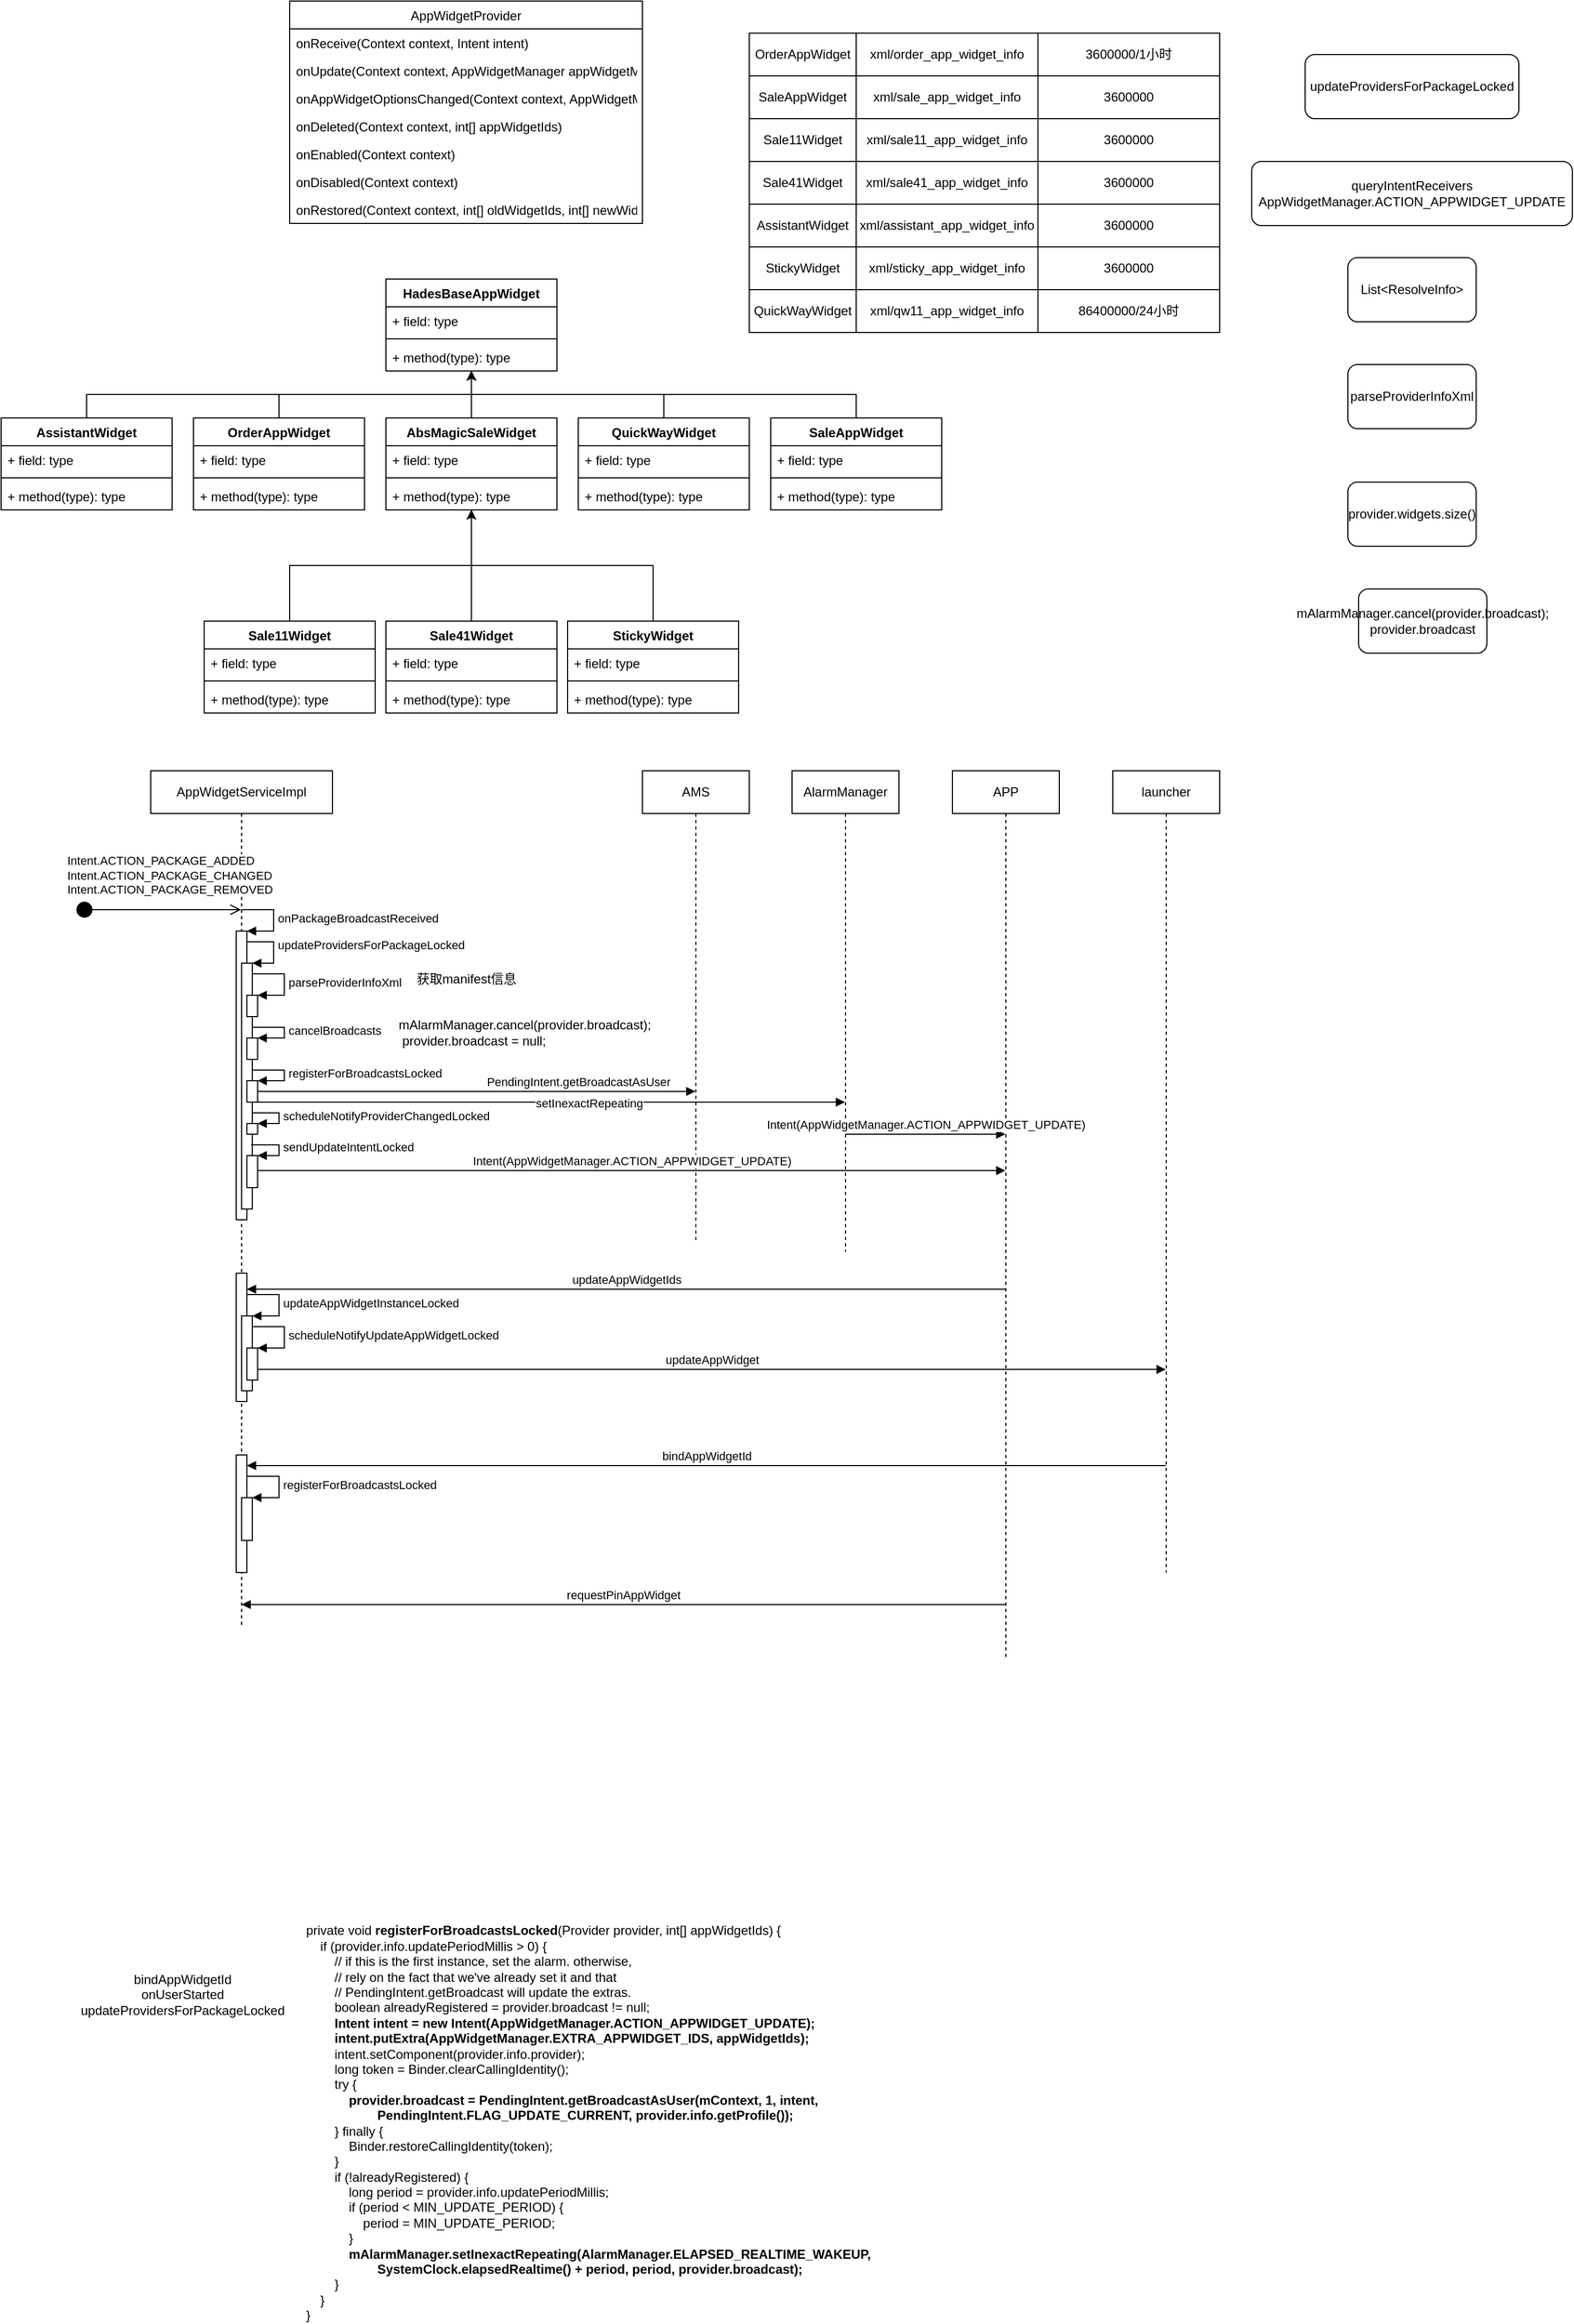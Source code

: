 <mxfile version="20.3.3" type="github">
  <diagram id="xcQuriU0oQv12EpbVyYx" name="Page-1">
    <mxGraphModel dx="830" dy="768" grid="1" gridSize="10" guides="1" tooltips="1" connect="1" arrows="1" fold="1" page="1" pageScale="1" pageWidth="850" pageHeight="1100" math="0" shadow="0">
      <root>
        <mxCell id="0" />
        <mxCell id="1" parent="0" />
        <mxCell id="ZXUftcu4xDOtaX3n_nfg-2" value="HadesBaseAppWidget" style="swimlane;fontStyle=1;align=center;verticalAlign=top;childLayout=stackLayout;horizontal=1;startSize=26;horizontalStack=0;resizeParent=1;resizeParentMax=0;resizeLast=0;collapsible=1;marginBottom=0;" parent="1" vertex="1">
          <mxGeometry x="360" y="310" width="160" height="86" as="geometry" />
        </mxCell>
        <mxCell id="ZXUftcu4xDOtaX3n_nfg-3" value="+ field: type" style="text;strokeColor=none;fillColor=none;align=left;verticalAlign=top;spacingLeft=4;spacingRight=4;overflow=hidden;rotatable=0;points=[[0,0.5],[1,0.5]];portConstraint=eastwest;" parent="ZXUftcu4xDOtaX3n_nfg-2" vertex="1">
          <mxGeometry y="26" width="160" height="26" as="geometry" />
        </mxCell>
        <mxCell id="ZXUftcu4xDOtaX3n_nfg-4" value="" style="line;strokeWidth=1;fillColor=none;align=left;verticalAlign=middle;spacingTop=-1;spacingLeft=3;spacingRight=3;rotatable=0;labelPosition=right;points=[];portConstraint=eastwest;strokeColor=inherit;" parent="ZXUftcu4xDOtaX3n_nfg-2" vertex="1">
          <mxGeometry y="52" width="160" height="8" as="geometry" />
        </mxCell>
        <mxCell id="ZXUftcu4xDOtaX3n_nfg-5" value="+ method(type): type" style="text;strokeColor=none;fillColor=none;align=left;verticalAlign=top;spacingLeft=4;spacingRight=4;overflow=hidden;rotatable=0;points=[[0,0.5],[1,0.5]];portConstraint=eastwest;" parent="ZXUftcu4xDOtaX3n_nfg-2" vertex="1">
          <mxGeometry y="60" width="160" height="26" as="geometry" />
        </mxCell>
        <mxCell id="ZXUftcu4xDOtaX3n_nfg-12" value="AppWidgetProvider" style="swimlane;fontStyle=0;childLayout=stackLayout;horizontal=1;startSize=26;fillColor=none;horizontalStack=0;resizeParent=1;resizeParentMax=0;resizeLast=0;collapsible=1;marginBottom=0;" parent="1" vertex="1">
          <mxGeometry x="270" y="50" width="330" height="208" as="geometry" />
        </mxCell>
        <mxCell id="ZXUftcu4xDOtaX3n_nfg-13" value="onReceive(Context context, Intent intent)" style="text;strokeColor=none;fillColor=none;align=left;verticalAlign=top;spacingLeft=4;spacingRight=4;overflow=hidden;rotatable=0;points=[[0,0.5],[1,0.5]];portConstraint=eastwest;" parent="ZXUftcu4xDOtaX3n_nfg-12" vertex="1">
          <mxGeometry y="26" width="330" height="26" as="geometry" />
        </mxCell>
        <mxCell id="ZXUftcu4xDOtaX3n_nfg-14" value="onUpdate(Context context, AppWidgetManager appWidgetManager, int[] appWidgetIds)" style="text;strokeColor=none;fillColor=none;align=left;verticalAlign=top;spacingLeft=4;spacingRight=4;overflow=hidden;rotatable=0;points=[[0,0.5],[1,0.5]];portConstraint=eastwest;" parent="ZXUftcu4xDOtaX3n_nfg-12" vertex="1">
          <mxGeometry y="52" width="330" height="26" as="geometry" />
        </mxCell>
        <mxCell id="ZXUftcu4xDOtaX3n_nfg-15" value="onAppWidgetOptionsChanged(Context context, AppWidgetManager appWidgetManager, int appWidgetId, Bundle newOptions)" style="text;strokeColor=none;fillColor=none;align=left;verticalAlign=top;spacingLeft=4;spacingRight=4;overflow=hidden;rotatable=0;points=[[0,0.5],[1,0.5]];portConstraint=eastwest;" parent="ZXUftcu4xDOtaX3n_nfg-12" vertex="1">
          <mxGeometry y="78" width="330" height="26" as="geometry" />
        </mxCell>
        <mxCell id="ZXUftcu4xDOtaX3n_nfg-16" value="onDeleted(Context context, int[] appWidgetIds)" style="text;strokeColor=none;fillColor=none;align=left;verticalAlign=top;spacingLeft=4;spacingRight=4;overflow=hidden;rotatable=0;points=[[0,0.5],[1,0.5]];portConstraint=eastwest;" parent="ZXUftcu4xDOtaX3n_nfg-12" vertex="1">
          <mxGeometry y="104" width="330" height="26" as="geometry" />
        </mxCell>
        <mxCell id="ZXUftcu4xDOtaX3n_nfg-17" value="onEnabled(Context context)" style="text;strokeColor=none;fillColor=none;align=left;verticalAlign=top;spacingLeft=4;spacingRight=4;overflow=hidden;rotatable=0;points=[[0,0.5],[1,0.5]];portConstraint=eastwest;" parent="ZXUftcu4xDOtaX3n_nfg-12" vertex="1">
          <mxGeometry y="130" width="330" height="26" as="geometry" />
        </mxCell>
        <mxCell id="ZXUftcu4xDOtaX3n_nfg-18" value="onDisabled(Context context)" style="text;strokeColor=none;fillColor=none;align=left;verticalAlign=top;spacingLeft=4;spacingRight=4;overflow=hidden;rotatable=0;points=[[0,0.5],[1,0.5]];portConstraint=eastwest;" parent="ZXUftcu4xDOtaX3n_nfg-12" vertex="1">
          <mxGeometry y="156" width="330" height="26" as="geometry" />
        </mxCell>
        <mxCell id="ZXUftcu4xDOtaX3n_nfg-19" value="onRestored(Context context, int[] oldWidgetIds, int[] newWidgetIds)" style="text;strokeColor=none;fillColor=none;align=left;verticalAlign=top;spacingLeft=4;spacingRight=4;overflow=hidden;rotatable=0;points=[[0,0.5],[1,0.5]];portConstraint=eastwest;" parent="ZXUftcu4xDOtaX3n_nfg-12" vertex="1">
          <mxGeometry y="182" width="330" height="26" as="geometry" />
        </mxCell>
        <mxCell id="ZXUftcu4xDOtaX3n_nfg-60" style="edgeStyle=orthogonalEdgeStyle;rounded=0;orthogonalLoop=1;jettySize=auto;html=1;exitX=0.5;exitY=0;exitDx=0;exitDy=0;" parent="1" source="ZXUftcu4xDOtaX3n_nfg-20" target="ZXUftcu4xDOtaX3n_nfg-2" edge="1">
          <mxGeometry relative="1" as="geometry" />
        </mxCell>
        <mxCell id="ZXUftcu4xDOtaX3n_nfg-20" value="AbsMagicSaleWidget" style="swimlane;fontStyle=1;align=center;verticalAlign=top;childLayout=stackLayout;horizontal=1;startSize=26;horizontalStack=0;resizeParent=1;resizeParentMax=0;resizeLast=0;collapsible=1;marginBottom=0;" parent="1" vertex="1">
          <mxGeometry x="360" y="440" width="160" height="86" as="geometry" />
        </mxCell>
        <mxCell id="ZXUftcu4xDOtaX3n_nfg-21" value="+ field: type" style="text;strokeColor=none;fillColor=none;align=left;verticalAlign=top;spacingLeft=4;spacingRight=4;overflow=hidden;rotatable=0;points=[[0,0.5],[1,0.5]];portConstraint=eastwest;" parent="ZXUftcu4xDOtaX3n_nfg-20" vertex="1">
          <mxGeometry y="26" width="160" height="26" as="geometry" />
        </mxCell>
        <mxCell id="ZXUftcu4xDOtaX3n_nfg-22" value="" style="line;strokeWidth=1;fillColor=none;align=left;verticalAlign=middle;spacingTop=-1;spacingLeft=3;spacingRight=3;rotatable=0;labelPosition=right;points=[];portConstraint=eastwest;strokeColor=inherit;" parent="ZXUftcu4xDOtaX3n_nfg-20" vertex="1">
          <mxGeometry y="52" width="160" height="8" as="geometry" />
        </mxCell>
        <mxCell id="ZXUftcu4xDOtaX3n_nfg-23" value="+ method(type): type" style="text;strokeColor=none;fillColor=none;align=left;verticalAlign=top;spacingLeft=4;spacingRight=4;overflow=hidden;rotatable=0;points=[[0,0.5],[1,0.5]];portConstraint=eastwest;" parent="ZXUftcu4xDOtaX3n_nfg-20" vertex="1">
          <mxGeometry y="60" width="160" height="26" as="geometry" />
        </mxCell>
        <mxCell id="ZXUftcu4xDOtaX3n_nfg-100" style="edgeStyle=orthogonalEdgeStyle;rounded=0;orthogonalLoop=1;jettySize=auto;html=1;exitX=0.5;exitY=0;exitDx=0;exitDy=0;" parent="1" source="ZXUftcu4xDOtaX3n_nfg-24" target="ZXUftcu4xDOtaX3n_nfg-2" edge="1">
          <mxGeometry relative="1" as="geometry" />
        </mxCell>
        <mxCell id="ZXUftcu4xDOtaX3n_nfg-24" value="AssistantWidget" style="swimlane;fontStyle=1;align=center;verticalAlign=top;childLayout=stackLayout;horizontal=1;startSize=26;horizontalStack=0;resizeParent=1;resizeParentMax=0;resizeLast=0;collapsible=1;marginBottom=0;" parent="1" vertex="1">
          <mxGeometry y="440" width="160" height="86" as="geometry" />
        </mxCell>
        <mxCell id="ZXUftcu4xDOtaX3n_nfg-25" value="+ field: type" style="text;strokeColor=none;fillColor=none;align=left;verticalAlign=top;spacingLeft=4;spacingRight=4;overflow=hidden;rotatable=0;points=[[0,0.5],[1,0.5]];portConstraint=eastwest;" parent="ZXUftcu4xDOtaX3n_nfg-24" vertex="1">
          <mxGeometry y="26" width="160" height="26" as="geometry" />
        </mxCell>
        <mxCell id="ZXUftcu4xDOtaX3n_nfg-26" value="" style="line;strokeWidth=1;fillColor=none;align=left;verticalAlign=middle;spacingTop=-1;spacingLeft=3;spacingRight=3;rotatable=0;labelPosition=right;points=[];portConstraint=eastwest;strokeColor=inherit;" parent="ZXUftcu4xDOtaX3n_nfg-24" vertex="1">
          <mxGeometry y="52" width="160" height="8" as="geometry" />
        </mxCell>
        <mxCell id="ZXUftcu4xDOtaX3n_nfg-27" value="+ method(type): type" style="text;strokeColor=none;fillColor=none;align=left;verticalAlign=top;spacingLeft=4;spacingRight=4;overflow=hidden;rotatable=0;points=[[0,0.5],[1,0.5]];portConstraint=eastwest;" parent="ZXUftcu4xDOtaX3n_nfg-24" vertex="1">
          <mxGeometry y="60" width="160" height="26" as="geometry" />
        </mxCell>
        <mxCell id="ZXUftcu4xDOtaX3n_nfg-99" style="edgeStyle=orthogonalEdgeStyle;rounded=0;orthogonalLoop=1;jettySize=auto;html=1;exitX=0.5;exitY=0;exitDx=0;exitDy=0;" parent="1" source="ZXUftcu4xDOtaX3n_nfg-28" target="ZXUftcu4xDOtaX3n_nfg-2" edge="1">
          <mxGeometry relative="1" as="geometry" />
        </mxCell>
        <mxCell id="ZXUftcu4xDOtaX3n_nfg-28" value="OrderAppWidget" style="swimlane;fontStyle=1;align=center;verticalAlign=top;childLayout=stackLayout;horizontal=1;startSize=26;horizontalStack=0;resizeParent=1;resizeParentMax=0;resizeLast=0;collapsible=1;marginBottom=0;" parent="1" vertex="1">
          <mxGeometry x="180" y="440" width="160" height="86" as="geometry" />
        </mxCell>
        <mxCell id="ZXUftcu4xDOtaX3n_nfg-29" value="+ field: type" style="text;strokeColor=none;fillColor=none;align=left;verticalAlign=top;spacingLeft=4;spacingRight=4;overflow=hidden;rotatable=0;points=[[0,0.5],[1,0.5]];portConstraint=eastwest;" parent="ZXUftcu4xDOtaX3n_nfg-28" vertex="1">
          <mxGeometry y="26" width="160" height="26" as="geometry" />
        </mxCell>
        <mxCell id="ZXUftcu4xDOtaX3n_nfg-30" value="" style="line;strokeWidth=1;fillColor=none;align=left;verticalAlign=middle;spacingTop=-1;spacingLeft=3;spacingRight=3;rotatable=0;labelPosition=right;points=[];portConstraint=eastwest;strokeColor=inherit;" parent="ZXUftcu4xDOtaX3n_nfg-28" vertex="1">
          <mxGeometry y="52" width="160" height="8" as="geometry" />
        </mxCell>
        <mxCell id="ZXUftcu4xDOtaX3n_nfg-31" value="+ method(type): type" style="text;strokeColor=none;fillColor=none;align=left;verticalAlign=top;spacingLeft=4;spacingRight=4;overflow=hidden;rotatable=0;points=[[0,0.5],[1,0.5]];portConstraint=eastwest;" parent="ZXUftcu4xDOtaX3n_nfg-28" vertex="1">
          <mxGeometry y="60" width="160" height="26" as="geometry" />
        </mxCell>
        <mxCell id="ZXUftcu4xDOtaX3n_nfg-101" style="edgeStyle=orthogonalEdgeStyle;rounded=0;orthogonalLoop=1;jettySize=auto;html=1;exitX=0.5;exitY=0;exitDx=0;exitDy=0;" parent="1" source="ZXUftcu4xDOtaX3n_nfg-32" target="ZXUftcu4xDOtaX3n_nfg-2" edge="1">
          <mxGeometry relative="1" as="geometry" />
        </mxCell>
        <mxCell id="ZXUftcu4xDOtaX3n_nfg-32" value="QuickWayWidget" style="swimlane;fontStyle=1;align=center;verticalAlign=top;childLayout=stackLayout;horizontal=1;startSize=26;horizontalStack=0;resizeParent=1;resizeParentMax=0;resizeLast=0;collapsible=1;marginBottom=0;" parent="1" vertex="1">
          <mxGeometry x="540" y="440" width="160" height="86" as="geometry" />
        </mxCell>
        <mxCell id="ZXUftcu4xDOtaX3n_nfg-33" value="+ field: type" style="text;strokeColor=none;fillColor=none;align=left;verticalAlign=top;spacingLeft=4;spacingRight=4;overflow=hidden;rotatable=0;points=[[0,0.5],[1,0.5]];portConstraint=eastwest;" parent="ZXUftcu4xDOtaX3n_nfg-32" vertex="1">
          <mxGeometry y="26" width="160" height="26" as="geometry" />
        </mxCell>
        <mxCell id="ZXUftcu4xDOtaX3n_nfg-34" value="" style="line;strokeWidth=1;fillColor=none;align=left;verticalAlign=middle;spacingTop=-1;spacingLeft=3;spacingRight=3;rotatable=0;labelPosition=right;points=[];portConstraint=eastwest;strokeColor=inherit;" parent="ZXUftcu4xDOtaX3n_nfg-32" vertex="1">
          <mxGeometry y="52" width="160" height="8" as="geometry" />
        </mxCell>
        <mxCell id="ZXUftcu4xDOtaX3n_nfg-35" value="+ method(type): type" style="text;strokeColor=none;fillColor=none;align=left;verticalAlign=top;spacingLeft=4;spacingRight=4;overflow=hidden;rotatable=0;points=[[0,0.5],[1,0.5]];portConstraint=eastwest;" parent="ZXUftcu4xDOtaX3n_nfg-32" vertex="1">
          <mxGeometry y="60" width="160" height="26" as="geometry" />
        </mxCell>
        <mxCell id="ZXUftcu4xDOtaX3n_nfg-56" style="edgeStyle=orthogonalEdgeStyle;rounded=0;orthogonalLoop=1;jettySize=auto;html=1;exitX=0.5;exitY=0;exitDx=0;exitDy=0;" parent="1" source="ZXUftcu4xDOtaX3n_nfg-36" target="ZXUftcu4xDOtaX3n_nfg-20" edge="1">
          <mxGeometry relative="1" as="geometry" />
        </mxCell>
        <mxCell id="ZXUftcu4xDOtaX3n_nfg-36" value="Sale11Widget" style="swimlane;fontStyle=1;align=center;verticalAlign=top;childLayout=stackLayout;horizontal=1;startSize=26;horizontalStack=0;resizeParent=1;resizeParentMax=0;resizeLast=0;collapsible=1;marginBottom=0;" parent="1" vertex="1">
          <mxGeometry x="190" y="630" width="160" height="86" as="geometry" />
        </mxCell>
        <mxCell id="ZXUftcu4xDOtaX3n_nfg-37" value="+ field: type" style="text;strokeColor=none;fillColor=none;align=left;verticalAlign=top;spacingLeft=4;spacingRight=4;overflow=hidden;rotatable=0;points=[[0,0.5],[1,0.5]];portConstraint=eastwest;" parent="ZXUftcu4xDOtaX3n_nfg-36" vertex="1">
          <mxGeometry y="26" width="160" height="26" as="geometry" />
        </mxCell>
        <mxCell id="ZXUftcu4xDOtaX3n_nfg-38" value="" style="line;strokeWidth=1;fillColor=none;align=left;verticalAlign=middle;spacingTop=-1;spacingLeft=3;spacingRight=3;rotatable=0;labelPosition=right;points=[];portConstraint=eastwest;strokeColor=inherit;" parent="ZXUftcu4xDOtaX3n_nfg-36" vertex="1">
          <mxGeometry y="52" width="160" height="8" as="geometry" />
        </mxCell>
        <mxCell id="ZXUftcu4xDOtaX3n_nfg-39" value="+ method(type): type" style="text;strokeColor=none;fillColor=none;align=left;verticalAlign=top;spacingLeft=4;spacingRight=4;overflow=hidden;rotatable=0;points=[[0,0.5],[1,0.5]];portConstraint=eastwest;" parent="ZXUftcu4xDOtaX3n_nfg-36" vertex="1">
          <mxGeometry y="60" width="160" height="26" as="geometry" />
        </mxCell>
        <mxCell id="ZXUftcu4xDOtaX3n_nfg-58" style="edgeStyle=orthogonalEdgeStyle;rounded=0;orthogonalLoop=1;jettySize=auto;html=1;exitX=0.5;exitY=0;exitDx=0;exitDy=0;" parent="1" source="ZXUftcu4xDOtaX3n_nfg-44" target="ZXUftcu4xDOtaX3n_nfg-20" edge="1">
          <mxGeometry relative="1" as="geometry" />
        </mxCell>
        <mxCell id="ZXUftcu4xDOtaX3n_nfg-44" value="Sale41Widget" style="swimlane;fontStyle=1;align=center;verticalAlign=top;childLayout=stackLayout;horizontal=1;startSize=26;horizontalStack=0;resizeParent=1;resizeParentMax=0;resizeLast=0;collapsible=1;marginBottom=0;" parent="1" vertex="1">
          <mxGeometry x="360" y="630" width="160" height="86" as="geometry" />
        </mxCell>
        <mxCell id="ZXUftcu4xDOtaX3n_nfg-45" value="+ field: type" style="text;strokeColor=none;fillColor=none;align=left;verticalAlign=top;spacingLeft=4;spacingRight=4;overflow=hidden;rotatable=0;points=[[0,0.5],[1,0.5]];portConstraint=eastwest;" parent="ZXUftcu4xDOtaX3n_nfg-44" vertex="1">
          <mxGeometry y="26" width="160" height="26" as="geometry" />
        </mxCell>
        <mxCell id="ZXUftcu4xDOtaX3n_nfg-46" value="" style="line;strokeWidth=1;fillColor=none;align=left;verticalAlign=middle;spacingTop=-1;spacingLeft=3;spacingRight=3;rotatable=0;labelPosition=right;points=[];portConstraint=eastwest;strokeColor=inherit;" parent="ZXUftcu4xDOtaX3n_nfg-44" vertex="1">
          <mxGeometry y="52" width="160" height="8" as="geometry" />
        </mxCell>
        <mxCell id="ZXUftcu4xDOtaX3n_nfg-47" value="+ method(type): type" style="text;strokeColor=none;fillColor=none;align=left;verticalAlign=top;spacingLeft=4;spacingRight=4;overflow=hidden;rotatable=0;points=[[0,0.5],[1,0.5]];portConstraint=eastwest;" parent="ZXUftcu4xDOtaX3n_nfg-44" vertex="1">
          <mxGeometry y="60" width="160" height="26" as="geometry" />
        </mxCell>
        <mxCell id="ZXUftcu4xDOtaX3n_nfg-102" style="edgeStyle=orthogonalEdgeStyle;rounded=0;orthogonalLoop=1;jettySize=auto;html=1;exitX=0.5;exitY=0;exitDx=0;exitDy=0;" parent="1" source="ZXUftcu4xDOtaX3n_nfg-48" target="ZXUftcu4xDOtaX3n_nfg-2" edge="1">
          <mxGeometry relative="1" as="geometry" />
        </mxCell>
        <mxCell id="ZXUftcu4xDOtaX3n_nfg-48" value="SaleAppWidget" style="swimlane;fontStyle=1;align=center;verticalAlign=top;childLayout=stackLayout;horizontal=1;startSize=26;horizontalStack=0;resizeParent=1;resizeParentMax=0;resizeLast=0;collapsible=1;marginBottom=0;" parent="1" vertex="1">
          <mxGeometry x="720" y="440" width="160" height="86" as="geometry" />
        </mxCell>
        <mxCell id="ZXUftcu4xDOtaX3n_nfg-49" value="+ field: type" style="text;strokeColor=none;fillColor=none;align=left;verticalAlign=top;spacingLeft=4;spacingRight=4;overflow=hidden;rotatable=0;points=[[0,0.5],[1,0.5]];portConstraint=eastwest;" parent="ZXUftcu4xDOtaX3n_nfg-48" vertex="1">
          <mxGeometry y="26" width="160" height="26" as="geometry" />
        </mxCell>
        <mxCell id="ZXUftcu4xDOtaX3n_nfg-50" value="" style="line;strokeWidth=1;fillColor=none;align=left;verticalAlign=middle;spacingTop=-1;spacingLeft=3;spacingRight=3;rotatable=0;labelPosition=right;points=[];portConstraint=eastwest;strokeColor=inherit;" parent="ZXUftcu4xDOtaX3n_nfg-48" vertex="1">
          <mxGeometry y="52" width="160" height="8" as="geometry" />
        </mxCell>
        <mxCell id="ZXUftcu4xDOtaX3n_nfg-51" value="+ method(type): type" style="text;strokeColor=none;fillColor=none;align=left;verticalAlign=top;spacingLeft=4;spacingRight=4;overflow=hidden;rotatable=0;points=[[0,0.5],[1,0.5]];portConstraint=eastwest;" parent="ZXUftcu4xDOtaX3n_nfg-48" vertex="1">
          <mxGeometry y="60" width="160" height="26" as="geometry" />
        </mxCell>
        <mxCell id="ZXUftcu4xDOtaX3n_nfg-59" style="edgeStyle=orthogonalEdgeStyle;rounded=0;orthogonalLoop=1;jettySize=auto;html=1;exitX=0.5;exitY=0;exitDx=0;exitDy=0;" parent="1" source="ZXUftcu4xDOtaX3n_nfg-52" target="ZXUftcu4xDOtaX3n_nfg-20" edge="1">
          <mxGeometry relative="1" as="geometry" />
        </mxCell>
        <mxCell id="ZXUftcu4xDOtaX3n_nfg-52" value="StickyWidget" style="swimlane;fontStyle=1;align=center;verticalAlign=top;childLayout=stackLayout;horizontal=1;startSize=26;horizontalStack=0;resizeParent=1;resizeParentMax=0;resizeLast=0;collapsible=1;marginBottom=0;" parent="1" vertex="1">
          <mxGeometry x="530" y="630" width="160" height="86" as="geometry" />
        </mxCell>
        <mxCell id="ZXUftcu4xDOtaX3n_nfg-53" value="+ field: type" style="text;strokeColor=none;fillColor=none;align=left;verticalAlign=top;spacingLeft=4;spacingRight=4;overflow=hidden;rotatable=0;points=[[0,0.5],[1,0.5]];portConstraint=eastwest;" parent="ZXUftcu4xDOtaX3n_nfg-52" vertex="1">
          <mxGeometry y="26" width="160" height="26" as="geometry" />
        </mxCell>
        <mxCell id="ZXUftcu4xDOtaX3n_nfg-54" value="" style="line;strokeWidth=1;fillColor=none;align=left;verticalAlign=middle;spacingTop=-1;spacingLeft=3;spacingRight=3;rotatable=0;labelPosition=right;points=[];portConstraint=eastwest;strokeColor=inherit;" parent="ZXUftcu4xDOtaX3n_nfg-52" vertex="1">
          <mxGeometry y="52" width="160" height="8" as="geometry" />
        </mxCell>
        <mxCell id="ZXUftcu4xDOtaX3n_nfg-55" value="+ method(type): type" style="text;strokeColor=none;fillColor=none;align=left;verticalAlign=top;spacingLeft=4;spacingRight=4;overflow=hidden;rotatable=0;points=[[0,0.5],[1,0.5]];portConstraint=eastwest;" parent="ZXUftcu4xDOtaX3n_nfg-52" vertex="1">
          <mxGeometry y="60" width="160" height="26" as="geometry" />
        </mxCell>
        <mxCell id="ZXUftcu4xDOtaX3n_nfg-61" value="" style="shape=table;html=1;whiteSpace=wrap;startSize=0;container=1;collapsible=0;childLayout=tableLayout;" parent="1" vertex="1">
          <mxGeometry x="700" y="80" width="440" height="280" as="geometry" />
        </mxCell>
        <mxCell id="ZXUftcu4xDOtaX3n_nfg-62" value="" style="shape=tableRow;horizontal=0;startSize=0;swimlaneHead=0;swimlaneBody=0;top=0;left=0;bottom=0;right=0;collapsible=0;dropTarget=0;fillColor=none;points=[[0,0.5],[1,0.5]];portConstraint=eastwest;" parent="ZXUftcu4xDOtaX3n_nfg-61" vertex="1">
          <mxGeometry width="440" height="40" as="geometry" />
        </mxCell>
        <mxCell id="ZXUftcu4xDOtaX3n_nfg-63" value="OrderAppWidget" style="shape=partialRectangle;html=1;whiteSpace=wrap;connectable=0;fillColor=none;top=0;left=0;bottom=0;right=0;overflow=hidden;" parent="ZXUftcu4xDOtaX3n_nfg-62" vertex="1">
          <mxGeometry width="100" height="40" as="geometry">
            <mxRectangle width="100" height="40" as="alternateBounds" />
          </mxGeometry>
        </mxCell>
        <mxCell id="ZXUftcu4xDOtaX3n_nfg-64" value="xml/order_app_widget_info" style="shape=partialRectangle;html=1;whiteSpace=wrap;connectable=0;fillColor=none;top=0;left=0;bottom=0;right=0;overflow=hidden;" parent="ZXUftcu4xDOtaX3n_nfg-62" vertex="1">
          <mxGeometry x="100" width="170" height="40" as="geometry">
            <mxRectangle width="170" height="40" as="alternateBounds" />
          </mxGeometry>
        </mxCell>
        <mxCell id="ZXUftcu4xDOtaX3n_nfg-103" value="3600000/1小时" style="shape=partialRectangle;html=1;whiteSpace=wrap;connectable=0;fillColor=none;top=0;left=0;bottom=0;right=0;overflow=hidden;" parent="ZXUftcu4xDOtaX3n_nfg-62" vertex="1">
          <mxGeometry x="270" width="170" height="40" as="geometry">
            <mxRectangle width="170" height="40" as="alternateBounds" />
          </mxGeometry>
        </mxCell>
        <mxCell id="ZXUftcu4xDOtaX3n_nfg-66" value="" style="shape=tableRow;horizontal=0;startSize=0;swimlaneHead=0;swimlaneBody=0;top=0;left=0;bottom=0;right=0;collapsible=0;dropTarget=0;fillColor=none;points=[[0,0.5],[1,0.5]];portConstraint=eastwest;" parent="ZXUftcu4xDOtaX3n_nfg-61" vertex="1">
          <mxGeometry y="40" width="440" height="40" as="geometry" />
        </mxCell>
        <mxCell id="ZXUftcu4xDOtaX3n_nfg-67" value="SaleAppWidget" style="shape=partialRectangle;html=1;whiteSpace=wrap;connectable=0;fillColor=none;top=0;left=0;bottom=0;right=0;overflow=hidden;" parent="ZXUftcu4xDOtaX3n_nfg-66" vertex="1">
          <mxGeometry width="100" height="40" as="geometry">
            <mxRectangle width="100" height="40" as="alternateBounds" />
          </mxGeometry>
        </mxCell>
        <mxCell id="ZXUftcu4xDOtaX3n_nfg-68" value="xml/sale_app_widget_info" style="shape=partialRectangle;html=1;whiteSpace=wrap;connectable=0;fillColor=none;top=0;left=0;bottom=0;right=0;overflow=hidden;" parent="ZXUftcu4xDOtaX3n_nfg-66" vertex="1">
          <mxGeometry x="100" width="170" height="40" as="geometry">
            <mxRectangle width="170" height="40" as="alternateBounds" />
          </mxGeometry>
        </mxCell>
        <mxCell id="ZXUftcu4xDOtaX3n_nfg-104" value="3600000" style="shape=partialRectangle;html=1;whiteSpace=wrap;connectable=0;fillColor=none;top=0;left=0;bottom=0;right=0;overflow=hidden;" parent="ZXUftcu4xDOtaX3n_nfg-66" vertex="1">
          <mxGeometry x="270" width="170" height="40" as="geometry">
            <mxRectangle width="170" height="40" as="alternateBounds" />
          </mxGeometry>
        </mxCell>
        <mxCell id="ZXUftcu4xDOtaX3n_nfg-70" value="" style="shape=tableRow;horizontal=0;startSize=0;swimlaneHead=0;swimlaneBody=0;top=0;left=0;bottom=0;right=0;collapsible=0;dropTarget=0;fillColor=none;points=[[0,0.5],[1,0.5]];portConstraint=eastwest;" parent="ZXUftcu4xDOtaX3n_nfg-61" vertex="1">
          <mxGeometry y="80" width="440" height="40" as="geometry" />
        </mxCell>
        <mxCell id="ZXUftcu4xDOtaX3n_nfg-71" value="Sale11Widget" style="shape=partialRectangle;html=1;whiteSpace=wrap;connectable=0;fillColor=none;top=0;left=0;bottom=0;right=0;overflow=hidden;" parent="ZXUftcu4xDOtaX3n_nfg-70" vertex="1">
          <mxGeometry width="100" height="40" as="geometry">
            <mxRectangle width="100" height="40" as="alternateBounds" />
          </mxGeometry>
        </mxCell>
        <mxCell id="ZXUftcu4xDOtaX3n_nfg-72" value="xml/sale11_app_widget_info" style="shape=partialRectangle;html=1;whiteSpace=wrap;connectable=0;fillColor=none;top=0;left=0;bottom=0;right=0;overflow=hidden;" parent="ZXUftcu4xDOtaX3n_nfg-70" vertex="1">
          <mxGeometry x="100" width="170" height="40" as="geometry">
            <mxRectangle width="170" height="40" as="alternateBounds" />
          </mxGeometry>
        </mxCell>
        <mxCell id="ZXUftcu4xDOtaX3n_nfg-105" value="3600000" style="shape=partialRectangle;html=1;whiteSpace=wrap;connectable=0;fillColor=none;top=0;left=0;bottom=0;right=0;overflow=hidden;" parent="ZXUftcu4xDOtaX3n_nfg-70" vertex="1">
          <mxGeometry x="270" width="170" height="40" as="geometry">
            <mxRectangle width="170" height="40" as="alternateBounds" />
          </mxGeometry>
        </mxCell>
        <mxCell id="ZXUftcu4xDOtaX3n_nfg-87" style="shape=tableRow;horizontal=0;startSize=0;swimlaneHead=0;swimlaneBody=0;top=0;left=0;bottom=0;right=0;collapsible=0;dropTarget=0;fillColor=none;points=[[0,0.5],[1,0.5]];portConstraint=eastwest;" parent="ZXUftcu4xDOtaX3n_nfg-61" vertex="1">
          <mxGeometry y="120" width="440" height="40" as="geometry" />
        </mxCell>
        <mxCell id="ZXUftcu4xDOtaX3n_nfg-88" value="Sale41Widget" style="shape=partialRectangle;html=1;whiteSpace=wrap;connectable=0;fillColor=none;top=0;left=0;bottom=0;right=0;overflow=hidden;" parent="ZXUftcu4xDOtaX3n_nfg-87" vertex="1">
          <mxGeometry width="100" height="40" as="geometry">
            <mxRectangle width="100" height="40" as="alternateBounds" />
          </mxGeometry>
        </mxCell>
        <mxCell id="ZXUftcu4xDOtaX3n_nfg-89" value="xml/sale41_app_widget_info" style="shape=partialRectangle;html=1;whiteSpace=wrap;connectable=0;fillColor=none;top=0;left=0;bottom=0;right=0;overflow=hidden;" parent="ZXUftcu4xDOtaX3n_nfg-87" vertex="1">
          <mxGeometry x="100" width="170" height="40" as="geometry">
            <mxRectangle width="170" height="40" as="alternateBounds" />
          </mxGeometry>
        </mxCell>
        <mxCell id="ZXUftcu4xDOtaX3n_nfg-106" value="3600000" style="shape=partialRectangle;html=1;whiteSpace=wrap;connectable=0;fillColor=none;top=0;left=0;bottom=0;right=0;overflow=hidden;" parent="ZXUftcu4xDOtaX3n_nfg-87" vertex="1">
          <mxGeometry x="270" width="170" height="40" as="geometry">
            <mxRectangle width="170" height="40" as="alternateBounds" />
          </mxGeometry>
        </mxCell>
        <mxCell id="ZXUftcu4xDOtaX3n_nfg-90" style="shape=tableRow;horizontal=0;startSize=0;swimlaneHead=0;swimlaneBody=0;top=0;left=0;bottom=0;right=0;collapsible=0;dropTarget=0;fillColor=none;points=[[0,0.5],[1,0.5]];portConstraint=eastwest;" parent="ZXUftcu4xDOtaX3n_nfg-61" vertex="1">
          <mxGeometry y="160" width="440" height="40" as="geometry" />
        </mxCell>
        <mxCell id="ZXUftcu4xDOtaX3n_nfg-91" value="AssistantWidget" style="shape=partialRectangle;html=1;whiteSpace=wrap;connectable=0;fillColor=none;top=0;left=0;bottom=0;right=0;overflow=hidden;" parent="ZXUftcu4xDOtaX3n_nfg-90" vertex="1">
          <mxGeometry width="100" height="40" as="geometry">
            <mxRectangle width="100" height="40" as="alternateBounds" />
          </mxGeometry>
        </mxCell>
        <mxCell id="ZXUftcu4xDOtaX3n_nfg-92" value="xml/assistant_app_widget_info" style="shape=partialRectangle;html=1;whiteSpace=wrap;connectable=0;fillColor=none;top=0;left=0;bottom=0;right=0;overflow=hidden;" parent="ZXUftcu4xDOtaX3n_nfg-90" vertex="1">
          <mxGeometry x="100" width="170" height="40" as="geometry">
            <mxRectangle width="170" height="40" as="alternateBounds" />
          </mxGeometry>
        </mxCell>
        <mxCell id="ZXUftcu4xDOtaX3n_nfg-107" value="3600000" style="shape=partialRectangle;html=1;whiteSpace=wrap;connectable=0;fillColor=none;top=0;left=0;bottom=0;right=0;overflow=hidden;" parent="ZXUftcu4xDOtaX3n_nfg-90" vertex="1">
          <mxGeometry x="270" width="170" height="40" as="geometry">
            <mxRectangle width="170" height="40" as="alternateBounds" />
          </mxGeometry>
        </mxCell>
        <mxCell id="ZXUftcu4xDOtaX3n_nfg-93" style="shape=tableRow;horizontal=0;startSize=0;swimlaneHead=0;swimlaneBody=0;top=0;left=0;bottom=0;right=0;collapsible=0;dropTarget=0;fillColor=none;points=[[0,0.5],[1,0.5]];portConstraint=eastwest;" parent="ZXUftcu4xDOtaX3n_nfg-61" vertex="1">
          <mxGeometry y="200" width="440" height="40" as="geometry" />
        </mxCell>
        <mxCell id="ZXUftcu4xDOtaX3n_nfg-94" value="StickyWidget" style="shape=partialRectangle;html=1;whiteSpace=wrap;connectable=0;fillColor=none;top=0;left=0;bottom=0;right=0;overflow=hidden;" parent="ZXUftcu4xDOtaX3n_nfg-93" vertex="1">
          <mxGeometry width="100" height="40" as="geometry">
            <mxRectangle width="100" height="40" as="alternateBounds" />
          </mxGeometry>
        </mxCell>
        <mxCell id="ZXUftcu4xDOtaX3n_nfg-95" value="xml/sticky_app_widget_info" style="shape=partialRectangle;html=1;whiteSpace=wrap;connectable=0;fillColor=none;top=0;left=0;bottom=0;right=0;overflow=hidden;" parent="ZXUftcu4xDOtaX3n_nfg-93" vertex="1">
          <mxGeometry x="100" width="170" height="40" as="geometry">
            <mxRectangle width="170" height="40" as="alternateBounds" />
          </mxGeometry>
        </mxCell>
        <mxCell id="ZXUftcu4xDOtaX3n_nfg-108" value="3600000" style="shape=partialRectangle;html=1;whiteSpace=wrap;connectable=0;fillColor=none;top=0;left=0;bottom=0;right=0;overflow=hidden;" parent="ZXUftcu4xDOtaX3n_nfg-93" vertex="1">
          <mxGeometry x="270" width="170" height="40" as="geometry">
            <mxRectangle width="170" height="40" as="alternateBounds" />
          </mxGeometry>
        </mxCell>
        <mxCell id="ZXUftcu4xDOtaX3n_nfg-96" style="shape=tableRow;horizontal=0;startSize=0;swimlaneHead=0;swimlaneBody=0;top=0;left=0;bottom=0;right=0;collapsible=0;dropTarget=0;fillColor=none;points=[[0,0.5],[1,0.5]];portConstraint=eastwest;" parent="ZXUftcu4xDOtaX3n_nfg-61" vertex="1">
          <mxGeometry y="240" width="440" height="40" as="geometry" />
        </mxCell>
        <mxCell id="ZXUftcu4xDOtaX3n_nfg-97" value="QuickWayWidget" style="shape=partialRectangle;html=1;whiteSpace=wrap;connectable=0;fillColor=none;top=0;left=0;bottom=0;right=0;overflow=hidden;" parent="ZXUftcu4xDOtaX3n_nfg-96" vertex="1">
          <mxGeometry width="100" height="40" as="geometry">
            <mxRectangle width="100" height="40" as="alternateBounds" />
          </mxGeometry>
        </mxCell>
        <mxCell id="ZXUftcu4xDOtaX3n_nfg-98" value="xml/qw11_app_widget_info" style="shape=partialRectangle;html=1;whiteSpace=wrap;connectable=0;fillColor=none;top=0;left=0;bottom=0;right=0;overflow=hidden;" parent="ZXUftcu4xDOtaX3n_nfg-96" vertex="1">
          <mxGeometry x="100" width="170" height="40" as="geometry">
            <mxRectangle width="170" height="40" as="alternateBounds" />
          </mxGeometry>
        </mxCell>
        <mxCell id="ZXUftcu4xDOtaX3n_nfg-109" value="86400000/24小时" style="shape=partialRectangle;html=1;whiteSpace=wrap;connectable=0;fillColor=none;top=0;left=0;bottom=0;right=0;overflow=hidden;" parent="ZXUftcu4xDOtaX3n_nfg-96" vertex="1">
          <mxGeometry x="270" width="170" height="40" as="geometry">
            <mxRectangle width="170" height="40" as="alternateBounds" />
          </mxGeometry>
        </mxCell>
        <mxCell id="YAcLPnXyGq9ZezCiwUSU-1" value="AppWidgetServiceImpl" style="shape=umlLifeline;perimeter=lifelinePerimeter;whiteSpace=wrap;html=1;container=1;collapsible=0;recursiveResize=0;outlineConnect=0;" vertex="1" parent="1">
          <mxGeometry x="140" y="770" width="170" height="800" as="geometry" />
        </mxCell>
        <mxCell id="YAcLPnXyGq9ZezCiwUSU-4" value="" style="html=1;points=[];perimeter=orthogonalPerimeter;" vertex="1" parent="YAcLPnXyGq9ZezCiwUSU-1">
          <mxGeometry x="80" y="150" width="10" height="270" as="geometry" />
        </mxCell>
        <mxCell id="YAcLPnXyGq9ZezCiwUSU-5" value="onPackageBroadcastReceived" style="edgeStyle=orthogonalEdgeStyle;html=1;align=left;spacingLeft=2;endArrow=block;rounded=0;entryX=1;entryY=0;" edge="1" target="YAcLPnXyGq9ZezCiwUSU-4" parent="YAcLPnXyGq9ZezCiwUSU-1">
          <mxGeometry relative="1" as="geometry">
            <mxPoint x="85" y="130" as="sourcePoint" />
            <Array as="points">
              <mxPoint x="115" y="130" />
            </Array>
          </mxGeometry>
        </mxCell>
        <mxCell id="YAcLPnXyGq9ZezCiwUSU-6" value="" style="html=1;points=[];perimeter=orthogonalPerimeter;" vertex="1" parent="YAcLPnXyGq9ZezCiwUSU-1">
          <mxGeometry x="85" y="180" width="10" height="230" as="geometry" />
        </mxCell>
        <mxCell id="YAcLPnXyGq9ZezCiwUSU-7" value="updateProvidersForPackageLocked" style="edgeStyle=orthogonalEdgeStyle;html=1;align=left;spacingLeft=2;endArrow=block;rounded=0;entryX=1;entryY=0;" edge="1" target="YAcLPnXyGq9ZezCiwUSU-6" parent="YAcLPnXyGq9ZezCiwUSU-1">
          <mxGeometry relative="1" as="geometry">
            <mxPoint x="90" y="150" as="sourcePoint" />
            <Array as="points">
              <mxPoint x="115" y="160" />
            </Array>
          </mxGeometry>
        </mxCell>
        <mxCell id="YAcLPnXyGq9ZezCiwUSU-8" value="" style="html=1;points=[];perimeter=orthogonalPerimeter;" vertex="1" parent="YAcLPnXyGq9ZezCiwUSU-1">
          <mxGeometry x="90" y="210" width="10" height="20" as="geometry" />
        </mxCell>
        <mxCell id="YAcLPnXyGq9ZezCiwUSU-9" value="parseProviderInfoXml" style="edgeStyle=orthogonalEdgeStyle;html=1;align=left;spacingLeft=2;endArrow=block;rounded=0;entryX=1;entryY=0;" edge="1" target="YAcLPnXyGq9ZezCiwUSU-8" parent="YAcLPnXyGq9ZezCiwUSU-1">
          <mxGeometry relative="1" as="geometry">
            <mxPoint x="95" y="190" as="sourcePoint" />
            <Array as="points">
              <mxPoint x="125" y="190" />
            </Array>
          </mxGeometry>
        </mxCell>
        <mxCell id="YAcLPnXyGq9ZezCiwUSU-18" value="" style="html=1;points=[];perimeter=orthogonalPerimeter;" vertex="1" parent="YAcLPnXyGq9ZezCiwUSU-1">
          <mxGeometry x="90" y="290" width="10" height="20" as="geometry" />
        </mxCell>
        <mxCell id="YAcLPnXyGq9ZezCiwUSU-19" value="registerForBroadcastsLocked" style="edgeStyle=orthogonalEdgeStyle;html=1;align=left;spacingLeft=2;endArrow=block;rounded=0;entryX=1;entryY=0;" edge="1" target="YAcLPnXyGq9ZezCiwUSU-18" parent="YAcLPnXyGq9ZezCiwUSU-1">
          <mxGeometry relative="1" as="geometry">
            <mxPoint x="95" y="280" as="sourcePoint" />
            <Array as="points">
              <mxPoint x="125" y="280" />
            </Array>
          </mxGeometry>
        </mxCell>
        <mxCell id="YAcLPnXyGq9ZezCiwUSU-20" value="" style="html=1;points=[];perimeter=orthogonalPerimeter;" vertex="1" parent="YAcLPnXyGq9ZezCiwUSU-1">
          <mxGeometry x="90" y="250" width="10" height="20" as="geometry" />
        </mxCell>
        <mxCell id="YAcLPnXyGq9ZezCiwUSU-21" value="cancelBroadcasts" style="edgeStyle=orthogonalEdgeStyle;html=1;align=left;spacingLeft=2;endArrow=block;rounded=0;entryX=1;entryY=0;" edge="1" target="YAcLPnXyGq9ZezCiwUSU-20" parent="YAcLPnXyGq9ZezCiwUSU-1">
          <mxGeometry relative="1" as="geometry">
            <mxPoint x="95" y="240" as="sourcePoint" />
            <Array as="points">
              <mxPoint x="125" y="240" />
            </Array>
          </mxGeometry>
        </mxCell>
        <mxCell id="YAcLPnXyGq9ZezCiwUSU-26" value="" style="html=1;points=[];perimeter=orthogonalPerimeter;" vertex="1" parent="YAcLPnXyGq9ZezCiwUSU-1">
          <mxGeometry x="90" y="330" width="10" height="10" as="geometry" />
        </mxCell>
        <mxCell id="YAcLPnXyGq9ZezCiwUSU-27" value="scheduleNotifyProviderChangedLocked" style="edgeStyle=orthogonalEdgeStyle;html=1;align=left;spacingLeft=2;endArrow=block;rounded=0;entryX=1;entryY=0;" edge="1" target="YAcLPnXyGq9ZezCiwUSU-26" parent="YAcLPnXyGq9ZezCiwUSU-1" source="YAcLPnXyGq9ZezCiwUSU-6">
          <mxGeometry relative="1" as="geometry">
            <mxPoint x="95" y="340" as="sourcePoint" />
            <Array as="points">
              <mxPoint x="120" y="320" />
              <mxPoint x="120" y="330" />
            </Array>
          </mxGeometry>
        </mxCell>
        <mxCell id="YAcLPnXyGq9ZezCiwUSU-28" value="" style="html=1;points=[];perimeter=orthogonalPerimeter;" vertex="1" parent="YAcLPnXyGq9ZezCiwUSU-1">
          <mxGeometry x="90" y="360" width="10" height="30" as="geometry" />
        </mxCell>
        <mxCell id="YAcLPnXyGq9ZezCiwUSU-29" value="sendUpdateIntentLocked" style="edgeStyle=orthogonalEdgeStyle;html=1;align=left;spacingLeft=2;endArrow=block;rounded=0;entryX=1;entryY=0;exitX=0.9;exitY=0.739;exitDx=0;exitDy=0;exitPerimeter=0;" edge="1" parent="YAcLPnXyGq9ZezCiwUSU-1" target="YAcLPnXyGq9ZezCiwUSU-28" source="YAcLPnXyGq9ZezCiwUSU-6">
          <mxGeometry relative="1" as="geometry">
            <mxPoint x="105" y="330" as="sourcePoint" />
            <Array as="points">
              <mxPoint x="120" y="350" />
              <mxPoint x="120" y="360" />
            </Array>
          </mxGeometry>
        </mxCell>
        <mxCell id="YAcLPnXyGq9ZezCiwUSU-40" value="" style="html=1;points=[];perimeter=orthogonalPerimeter;" vertex="1" parent="YAcLPnXyGq9ZezCiwUSU-1">
          <mxGeometry x="80" y="470" width="10" height="120" as="geometry" />
        </mxCell>
        <mxCell id="YAcLPnXyGq9ZezCiwUSU-42" value="" style="html=1;points=[];perimeter=orthogonalPerimeter;" vertex="1" parent="YAcLPnXyGq9ZezCiwUSU-1">
          <mxGeometry x="85" y="510" width="10" height="70" as="geometry" />
        </mxCell>
        <mxCell id="YAcLPnXyGq9ZezCiwUSU-43" value="updateAppWidgetInstanceLocked" style="edgeStyle=orthogonalEdgeStyle;html=1;align=left;spacingLeft=2;endArrow=block;rounded=0;entryX=1;entryY=0;" edge="1" target="YAcLPnXyGq9ZezCiwUSU-42" parent="YAcLPnXyGq9ZezCiwUSU-1">
          <mxGeometry relative="1" as="geometry">
            <mxPoint x="90" y="490" as="sourcePoint" />
            <Array as="points">
              <mxPoint x="120" y="490" />
            </Array>
          </mxGeometry>
        </mxCell>
        <mxCell id="YAcLPnXyGq9ZezCiwUSU-44" value="" style="html=1;points=[];perimeter=orthogonalPerimeter;" vertex="1" parent="YAcLPnXyGq9ZezCiwUSU-1">
          <mxGeometry x="90" y="540" width="10" height="30" as="geometry" />
        </mxCell>
        <mxCell id="YAcLPnXyGq9ZezCiwUSU-45" value="scheduleNotifyUpdateAppWidgetLocked" style="edgeStyle=orthogonalEdgeStyle;html=1;align=left;spacingLeft=2;endArrow=block;rounded=0;entryX=1;entryY=0;" edge="1" target="YAcLPnXyGq9ZezCiwUSU-44" parent="YAcLPnXyGq9ZezCiwUSU-1">
          <mxGeometry relative="1" as="geometry">
            <mxPoint x="95" y="520" as="sourcePoint" />
            <Array as="points">
              <mxPoint x="125" y="520" />
            </Array>
          </mxGeometry>
        </mxCell>
        <mxCell id="YAcLPnXyGq9ZezCiwUSU-49" value="" style="html=1;points=[];perimeter=orthogonalPerimeter;" vertex="1" parent="YAcLPnXyGq9ZezCiwUSU-1">
          <mxGeometry x="80" y="640" width="10" height="110" as="geometry" />
        </mxCell>
        <mxCell id="YAcLPnXyGq9ZezCiwUSU-50" value="" style="html=1;points=[];perimeter=orthogonalPerimeter;" vertex="1" parent="YAcLPnXyGq9ZezCiwUSU-1">
          <mxGeometry x="85" y="680" width="10" height="40" as="geometry" />
        </mxCell>
        <mxCell id="YAcLPnXyGq9ZezCiwUSU-51" value="registerForBroadcastsLocked" style="edgeStyle=orthogonalEdgeStyle;html=1;align=left;spacingLeft=2;endArrow=block;rounded=0;entryX=1;entryY=0;" edge="1" target="YAcLPnXyGq9ZezCiwUSU-50" parent="YAcLPnXyGq9ZezCiwUSU-1">
          <mxGeometry relative="1" as="geometry">
            <mxPoint x="90" y="660" as="sourcePoint" />
            <Array as="points">
              <mxPoint x="120" y="660" />
            </Array>
          </mxGeometry>
        </mxCell>
        <mxCell id="YAcLPnXyGq9ZezCiwUSU-2" value="Intent.ACTION_PACKAGE_ADDED&lt;br&gt;Intent.ACTION_PACKAGE_CHANGED&lt;br&gt;Intent.ACTION_PACKAGE_REMOVED" style="html=1;verticalAlign=bottom;startArrow=circle;startFill=1;endArrow=open;startSize=6;endSize=8;rounded=0;align=left;" edge="1" parent="1" target="YAcLPnXyGq9ZezCiwUSU-1">
          <mxGeometry x="-1" y="14" width="80" relative="1" as="geometry">
            <mxPoint x="70" y="900" as="sourcePoint" />
            <mxPoint x="460" y="900" as="targetPoint" />
            <mxPoint x="-10" y="4" as="offset" />
          </mxGeometry>
        </mxCell>
        <mxCell id="YAcLPnXyGq9ZezCiwUSU-10" value="获取manifest信息" style="text;html=1;strokeColor=none;fillColor=none;align=center;verticalAlign=middle;whiteSpace=wrap;rounded=0;" vertex="1" parent="1">
          <mxGeometry x="377.5" y="950" width="115" height="30" as="geometry" />
        </mxCell>
        <mxCell id="YAcLPnXyGq9ZezCiwUSU-11" value="updateProvidersForPackageLocked" style="rounded=1;whiteSpace=wrap;html=1;" vertex="1" parent="1">
          <mxGeometry x="1220" y="100" width="200" height="60" as="geometry" />
        </mxCell>
        <mxCell id="YAcLPnXyGq9ZezCiwUSU-12" value="queryIntentReceivers&lt;br&gt;AppWidgetManager.ACTION_APPWIDGET_UPDATE" style="rounded=1;whiteSpace=wrap;html=1;" vertex="1" parent="1">
          <mxGeometry x="1170" y="200" width="300" height="60" as="geometry" />
        </mxCell>
        <mxCell id="YAcLPnXyGq9ZezCiwUSU-13" value="List&amp;lt;ResolveInfo&amp;gt;" style="rounded=1;whiteSpace=wrap;html=1;" vertex="1" parent="1">
          <mxGeometry x="1260" y="290" width="120" height="60" as="geometry" />
        </mxCell>
        <mxCell id="YAcLPnXyGq9ZezCiwUSU-15" value="parseProviderInfoXml" style="rounded=1;whiteSpace=wrap;html=1;" vertex="1" parent="1">
          <mxGeometry x="1260" y="390" width="120" height="60" as="geometry" />
        </mxCell>
        <mxCell id="YAcLPnXyGq9ZezCiwUSU-16" value="provider.widgets.size()" style="rounded=1;whiteSpace=wrap;html=1;" vertex="1" parent="1">
          <mxGeometry x="1260" y="500" width="120" height="60" as="geometry" />
        </mxCell>
        <mxCell id="YAcLPnXyGq9ZezCiwUSU-17" value="mAlarmManager.cancel(provider.broadcast);&lt;br&gt;provider.broadcast" style="rounded=1;whiteSpace=wrap;html=1;" vertex="1" parent="1">
          <mxGeometry x="1270" y="600" width="120" height="60" as="geometry" />
        </mxCell>
        <mxCell id="YAcLPnXyGq9ZezCiwUSU-22" value="&lt;div&gt;mAlarmManager.cancel(provider.broadcast);&lt;/div&gt;&lt;div&gt;&amp;nbsp;provider.broadcast = null;&lt;/div&gt;" style="text;html=1;strokeColor=none;fillColor=none;align=left;verticalAlign=middle;whiteSpace=wrap;rounded=0;" vertex="1" parent="1">
          <mxGeometry x="370" y="1000" width="310" height="30" as="geometry" />
        </mxCell>
        <mxCell id="YAcLPnXyGq9ZezCiwUSU-24" value="&lt;div&gt;&amp;nbsp; &amp;nbsp; private void &lt;b&gt;registerForBroadcastsLocked&lt;/b&gt;(Provider provider, int[] appWidgetIds) {&lt;/div&gt;&lt;div&gt;&amp;nbsp; &amp;nbsp; &amp;nbsp; &amp;nbsp; if (provider.info.updatePeriodMillis &amp;gt; 0) {&lt;/div&gt;&lt;div&gt;&amp;nbsp; &amp;nbsp; &amp;nbsp; &amp;nbsp; &amp;nbsp; &amp;nbsp; // if this is the first instance, set the alarm. otherwise,&lt;/div&gt;&lt;div&gt;&amp;nbsp; &amp;nbsp; &amp;nbsp; &amp;nbsp; &amp;nbsp; &amp;nbsp; // rely on the fact that we&#39;ve already set it and that&lt;/div&gt;&lt;div&gt;&amp;nbsp; &amp;nbsp; &amp;nbsp; &amp;nbsp; &amp;nbsp; &amp;nbsp; // PendingIntent.getBroadcast will update the extras.&lt;/div&gt;&lt;div&gt;&amp;nbsp; &amp;nbsp; &amp;nbsp; &amp;nbsp; &amp;nbsp; &amp;nbsp; boolean alreadyRegistered = provider.broadcast != null;&lt;/div&gt;&lt;div&gt;&lt;b&gt;&amp;nbsp; &amp;nbsp; &amp;nbsp; &amp;nbsp; &amp;nbsp; &amp;nbsp; Intent intent = new Intent(AppWidgetManager.ACTION_APPWIDGET_UPDATE);&lt;/b&gt;&lt;/div&gt;&lt;div&gt;&lt;b&gt;&amp;nbsp; &amp;nbsp; &amp;nbsp; &amp;nbsp; &amp;nbsp; &amp;nbsp; intent.putExtra(AppWidgetManager.EXTRA_APPWIDGET_IDS, appWidgetIds);&lt;/b&gt;&lt;/div&gt;&lt;div&gt;&amp;nbsp; &amp;nbsp; &amp;nbsp; &amp;nbsp; &amp;nbsp; &amp;nbsp; intent.setComponent(provider.info.provider);&lt;/div&gt;&lt;div&gt;&amp;nbsp; &amp;nbsp; &amp;nbsp; &amp;nbsp; &amp;nbsp; &amp;nbsp; long token = Binder.clearCallingIdentity();&lt;/div&gt;&lt;div&gt;&amp;nbsp; &amp;nbsp; &amp;nbsp; &amp;nbsp; &amp;nbsp; &amp;nbsp; try {&lt;/div&gt;&lt;div&gt;&amp;nbsp; &amp;nbsp; &amp;nbsp; &amp;nbsp; &amp;nbsp; &amp;nbsp; &lt;b&gt;&amp;nbsp; &amp;nbsp; provider.broadcast = PendingIntent.getBroadcastAsUser(mContext, 1, intent,&lt;/b&gt;&lt;/div&gt;&lt;div&gt;&lt;b&gt;&amp;nbsp; &amp;nbsp; &amp;nbsp; &amp;nbsp; &amp;nbsp; &amp;nbsp; &amp;nbsp; &amp;nbsp; &amp;nbsp; &amp;nbsp; &amp;nbsp; &amp;nbsp; PendingIntent.FLAG_UPDATE_CURRENT, provider.info.getProfile());&lt;/b&gt;&lt;/div&gt;&lt;div&gt;&amp;nbsp; &amp;nbsp; &amp;nbsp; &amp;nbsp; &amp;nbsp; &amp;nbsp; } finally {&lt;/div&gt;&lt;div&gt;&amp;nbsp; &amp;nbsp; &amp;nbsp; &amp;nbsp; &amp;nbsp; &amp;nbsp; &amp;nbsp; &amp;nbsp; Binder.restoreCallingIdentity(token);&lt;/div&gt;&lt;div&gt;&amp;nbsp; &amp;nbsp; &amp;nbsp; &amp;nbsp; &amp;nbsp; &amp;nbsp; }&lt;/div&gt;&lt;div&gt;&amp;nbsp; &amp;nbsp; &amp;nbsp; &amp;nbsp; &amp;nbsp; &amp;nbsp; if (!alreadyRegistered) {&lt;/div&gt;&lt;div&gt;&amp;nbsp; &amp;nbsp; &amp;nbsp; &amp;nbsp; &amp;nbsp; &amp;nbsp; &amp;nbsp; &amp;nbsp; long period = provider.info.updatePeriodMillis;&lt;/div&gt;&lt;div&gt;&amp;nbsp; &amp;nbsp; &amp;nbsp; &amp;nbsp; &amp;nbsp; &amp;nbsp; &amp;nbsp; &amp;nbsp; if (period &amp;lt; MIN_UPDATE_PERIOD) {&lt;/div&gt;&lt;div&gt;&amp;nbsp; &amp;nbsp; &amp;nbsp; &amp;nbsp; &amp;nbsp; &amp;nbsp; &amp;nbsp; &amp;nbsp; &amp;nbsp; &amp;nbsp; period = MIN_UPDATE_PERIOD;&lt;/div&gt;&lt;div&gt;&amp;nbsp; &amp;nbsp; &amp;nbsp; &amp;nbsp; &amp;nbsp; &amp;nbsp; &amp;nbsp; &amp;nbsp; }&lt;/div&gt;&lt;div&gt;&amp;nbsp; &lt;b&gt;&amp;nbsp; &amp;nbsp; &amp;nbsp; &amp;nbsp; &amp;nbsp; &amp;nbsp; &amp;nbsp; mAlarmManager.setInexactRepeating(AlarmManager.ELAPSED_REALTIME_WAKEUP,&lt;/b&gt;&lt;/div&gt;&lt;div&gt;&lt;b&gt;&amp;nbsp; &amp;nbsp; &amp;nbsp; &amp;nbsp; &amp;nbsp; &amp;nbsp; &amp;nbsp; &amp;nbsp; &amp;nbsp; &amp;nbsp; &amp;nbsp; &amp;nbsp; SystemClock.elapsedRealtime() + period, period, provider.broadcast);&lt;/b&gt;&lt;/div&gt;&lt;div&gt;&amp;nbsp; &amp;nbsp; &amp;nbsp; &amp;nbsp; &amp;nbsp; &amp;nbsp; }&lt;/div&gt;&lt;div&gt;&amp;nbsp; &amp;nbsp; &amp;nbsp; &amp;nbsp; }&lt;/div&gt;&lt;div&gt;&amp;nbsp; &amp;nbsp; }&lt;/div&gt;" style="text;html=1;strokeColor=none;fillColor=none;align=left;verticalAlign=middle;whiteSpace=wrap;rounded=0;" vertex="1" parent="1">
          <mxGeometry x="270" y="1850" width="550" height="370" as="geometry" />
        </mxCell>
        <mxCell id="YAcLPnXyGq9ZezCiwUSU-25" value="bindAppWidgetId&lt;br&gt;onUserStarted&lt;br&gt;updateProvidersForPackageLocked" style="text;html=1;strokeColor=none;fillColor=none;align=center;verticalAlign=middle;whiteSpace=wrap;rounded=0;" vertex="1" parent="1">
          <mxGeometry x="140" y="1900" width="60" height="30" as="geometry" />
        </mxCell>
        <mxCell id="YAcLPnXyGq9ZezCiwUSU-30" value="AMS" style="shape=umlLifeline;perimeter=lifelinePerimeter;whiteSpace=wrap;html=1;container=1;collapsible=0;recursiveResize=0;outlineConnect=0;" vertex="1" parent="1">
          <mxGeometry x="600" y="770" width="100" height="440" as="geometry" />
        </mxCell>
        <mxCell id="YAcLPnXyGq9ZezCiwUSU-31" value="AlarmManager" style="shape=umlLifeline;perimeter=lifelinePerimeter;whiteSpace=wrap;html=1;container=1;collapsible=0;recursiveResize=0;outlineConnect=0;" vertex="1" parent="1">
          <mxGeometry x="740" y="770" width="100" height="450" as="geometry" />
        </mxCell>
        <mxCell id="YAcLPnXyGq9ZezCiwUSU-32" value="APP" style="shape=umlLifeline;perimeter=lifelinePerimeter;whiteSpace=wrap;html=1;container=1;collapsible=0;recursiveResize=0;outlineConnect=0;" vertex="1" parent="1">
          <mxGeometry x="890" y="770" width="100" height="830" as="geometry" />
        </mxCell>
        <mxCell id="YAcLPnXyGq9ZezCiwUSU-35" value="PendingIntent.getBroadcastAsUser" style="html=1;verticalAlign=bottom;endArrow=block;rounded=0;" edge="1" parent="1" source="YAcLPnXyGq9ZezCiwUSU-18" target="YAcLPnXyGq9ZezCiwUSU-30">
          <mxGeometry x="0.465" width="80" relative="1" as="geometry">
            <mxPoint x="540" y="1060" as="sourcePoint" />
            <mxPoint x="620" y="1060" as="targetPoint" />
            <mxPoint as="offset" />
          </mxGeometry>
        </mxCell>
        <mxCell id="YAcLPnXyGq9ZezCiwUSU-36" value="setInexactRepeating" style="html=1;verticalAlign=bottom;endArrow=block;rounded=0;exitX=0.7;exitY=1;exitDx=0;exitDy=0;exitPerimeter=0;" edge="1" parent="1" source="YAcLPnXyGq9ZezCiwUSU-18" target="YAcLPnXyGq9ZezCiwUSU-31">
          <mxGeometry x="0.133" y="-10" width="80" relative="1" as="geometry">
            <mxPoint x="540" y="1060" as="sourcePoint" />
            <mxPoint x="620" y="1060" as="targetPoint" />
            <mxPoint as="offset" />
          </mxGeometry>
        </mxCell>
        <mxCell id="YAcLPnXyGq9ZezCiwUSU-37" value="Intent(AppWidgetManager.ACTION_APPWIDGET_UPDATE)" style="html=1;verticalAlign=bottom;endArrow=block;rounded=0;exitX=1;exitY=0.467;exitDx=0;exitDy=0;exitPerimeter=0;" edge="1" parent="1" source="YAcLPnXyGq9ZezCiwUSU-28" target="YAcLPnXyGq9ZezCiwUSU-32">
          <mxGeometry width="80" relative="1" as="geometry">
            <mxPoint x="570" y="1060" as="sourcePoint" />
            <mxPoint x="650" y="1060" as="targetPoint" />
          </mxGeometry>
        </mxCell>
        <mxCell id="YAcLPnXyGq9ZezCiwUSU-38" value="Intent(AppWidgetManager.ACTION_APPWIDGET_UPDATE)" style="html=1;verticalAlign=bottom;endArrow=block;rounded=0;" edge="1" parent="1" source="YAcLPnXyGq9ZezCiwUSU-31" target="YAcLPnXyGq9ZezCiwUSU-32">
          <mxGeometry width="80" relative="1" as="geometry">
            <mxPoint x="570" y="1060" as="sourcePoint" />
            <mxPoint x="650" y="1060" as="targetPoint" />
            <Array as="points">
              <mxPoint x="840" y="1110" />
            </Array>
          </mxGeometry>
        </mxCell>
        <mxCell id="YAcLPnXyGq9ZezCiwUSU-39" value="launcher" style="shape=umlLifeline;perimeter=lifelinePerimeter;whiteSpace=wrap;html=1;container=1;collapsible=0;recursiveResize=0;outlineConnect=0;" vertex="1" parent="1">
          <mxGeometry x="1040" y="770" width="100" height="750" as="geometry" />
        </mxCell>
        <mxCell id="YAcLPnXyGq9ZezCiwUSU-41" value="updateAppWidgetIds" style="html=1;verticalAlign=bottom;endArrow=block;rounded=0;entryX=1;entryY=0.125;entryDx=0;entryDy=0;entryPerimeter=0;" edge="1" parent="1" source="YAcLPnXyGq9ZezCiwUSU-32" target="YAcLPnXyGq9ZezCiwUSU-40">
          <mxGeometry width="80" relative="1" as="geometry">
            <mxPoint x="530" y="1300" as="sourcePoint" />
            <mxPoint x="610" y="1300" as="targetPoint" />
          </mxGeometry>
        </mxCell>
        <mxCell id="YAcLPnXyGq9ZezCiwUSU-46" value="updateAppWidget" style="html=1;verticalAlign=bottom;endArrow=block;rounded=0;exitX=1;exitY=0.667;exitDx=0;exitDy=0;exitPerimeter=0;" edge="1" parent="1" source="YAcLPnXyGq9ZezCiwUSU-44" target="YAcLPnXyGq9ZezCiwUSU-39">
          <mxGeometry width="80" relative="1" as="geometry">
            <mxPoint x="550" y="1170" as="sourcePoint" />
            <mxPoint x="630" y="1170" as="targetPoint" />
          </mxGeometry>
        </mxCell>
        <mxCell id="YAcLPnXyGq9ZezCiwUSU-47" value="requestPinAppWidget" style="html=1;verticalAlign=bottom;endArrow=block;rounded=0;" edge="1" parent="1" source="YAcLPnXyGq9ZezCiwUSU-32" target="YAcLPnXyGq9ZezCiwUSU-1">
          <mxGeometry width="80" relative="1" as="geometry">
            <mxPoint x="510" y="1420" as="sourcePoint" />
            <mxPoint x="590" y="1420" as="targetPoint" />
            <Array as="points">
              <mxPoint x="560" y="1550" />
            </Array>
          </mxGeometry>
        </mxCell>
        <mxCell id="YAcLPnXyGq9ZezCiwUSU-48" value="bindAppWidgetId" style="html=1;verticalAlign=bottom;endArrow=block;rounded=0;" edge="1" parent="1" source="YAcLPnXyGq9ZezCiwUSU-39">
          <mxGeometry width="80" relative="1" as="geometry">
            <mxPoint x="530" y="1270" as="sourcePoint" />
            <mxPoint x="230" y="1420" as="targetPoint" />
            <Array as="points">
              <mxPoint x="720" y="1420" />
            </Array>
          </mxGeometry>
        </mxCell>
      </root>
    </mxGraphModel>
  </diagram>
</mxfile>
